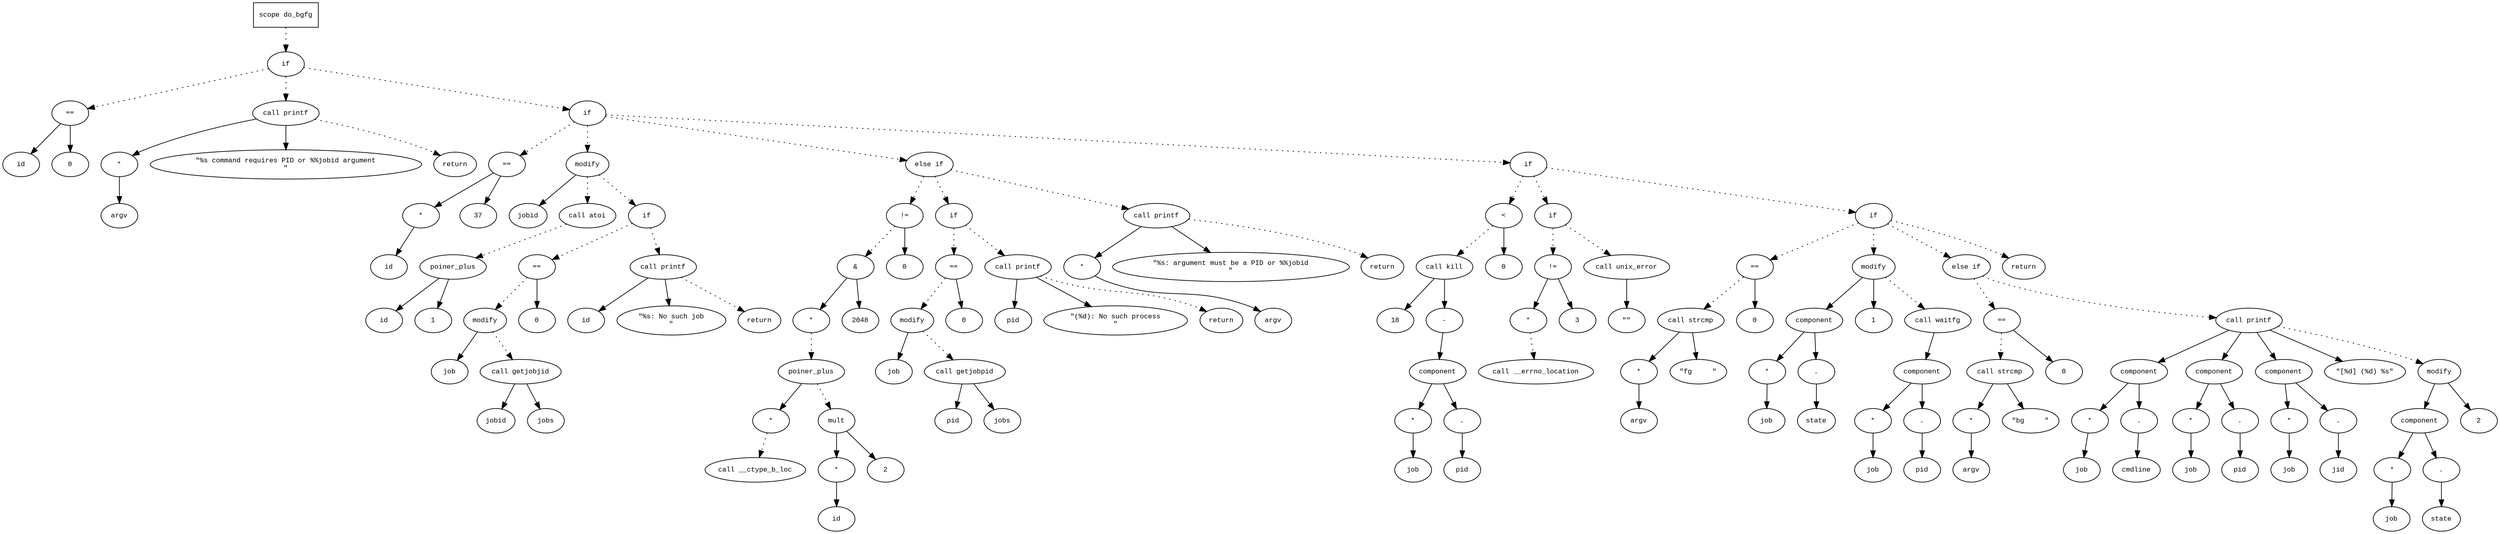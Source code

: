 digraph AST {
  graph [fontname="Times New Roman",fontsize=10];
  node  [fontname="Courier New",fontsize=10];
  edge  [fontname="Times New Roman",fontsize=10];

  node1 [label="scope do_bgfg",shape=box];
  node2 [label="if",shape=ellipse];
  node1 -> node2 [style=dotted];
  node3 [label="==",shape=ellipse];
  node4 [label="id",shape=ellipse];
  node3 -> node4;
  node5 [label="0",shape=ellipse];
  node3 -> node5;
  node2 -> node3 [style=dotted];
  node6 [label="call printf",shape=ellipse];
  node7 [label="*",shape=ellipse];
  node8 [label="argv",shape=ellipse];
  node7 -> node8;
  node6 -> node7;
  node9 [label="\"%s command requires PID or %%jobid argument
\"",shape=ellipse];
  node6 -> node9;
  node2 -> node6 [style=dotted];
  node10 [label="return",shape=ellipse];
  node6 -> node10 [style=dotted];
  node11 [label="if",shape=ellipse];
  node2 -> node11 [style=dotted];
  node12 [label="==",shape=ellipse];
  node13 [label="*",shape=ellipse];
  node14 [label="id",shape=ellipse];
  node13 -> node14;
  node12 -> node13;
  node15 [label="37",shape=ellipse];
  node12 -> node15;
  node11 -> node12 [style=dotted];
  node16 [label="modify",shape=ellipse];
  node17 [label="jobid",shape=ellipse];
  node16 -> node17;
  node18 [label="call atoi",shape=ellipse];
  node19 [label="poiner_plus",shape=ellipse];
  node20 [label="id",shape=ellipse];
  node19 -> node20;
  node21 [label="1",shape=ellipse];
  node19 -> node21;
  node18 -> node19 [style=dotted];
  node16 -> node18 [style=dotted];
  node11 -> node16 [style=dotted];
  node22 [label="if",shape=ellipse];
  node16 -> node22 [style=dotted];
  node23 [label="==",shape=ellipse];
  node24 [label="modify",shape=ellipse];
  node25 [label="job",shape=ellipse];
  node24 -> node25;
  node26 [label="call getjobjid",shape=ellipse];
  node27 [label="jobid",shape=ellipse];
  node26 -> node27;
  node28 [label="jobs",shape=ellipse];
  node26 -> node28;
  node24 -> node26 [style=dotted];
  node23 -> node24 [style=dotted];
  node29 [label="0",shape=ellipse];
  node23 -> node29;
  node22 -> node23 [style=dotted];
  node30 [label="call printf",shape=ellipse];
  node31 [label="id",shape=ellipse];
  node30 -> node31;
  node32 [label="\"%s: No such job
\"",shape=ellipse];
  node30 -> node32;
  node22 -> node30 [style=dotted];
  node33 [label="return",shape=ellipse];
  node30 -> node33 [style=dotted];
  node34 [label="else if",shape=ellipse];
  node11 -> node34 [style=dotted];
  node35 [label="!=",shape=ellipse];
  node36 [label="&",shape=ellipse];
  node37 [label="*",shape=ellipse];
  node38 [label="poiner_plus",shape=ellipse];
  node39 [label="*",shape=ellipse];
  node40 [label="call __ctype_b_loc",shape=ellipse];
  node39 -> node40 [style=dotted];
  node38 -> node39;
  node41 [label="mult",shape=ellipse];
  node42 [label="*",shape=ellipse];
  node43 [label="id",shape=ellipse];
  node42 -> node43;
  node41 -> node42;
  node44 [label="2",shape=ellipse];
  node41 -> node44;
  node38 -> node41 [style=dotted];
  node37 -> node38 [style=dotted];
  node36 -> node37;
  node45 [label="2048",shape=ellipse];
  node36 -> node45;
  node35 -> node36 [style=dotted];
  node46 [label="0",shape=ellipse];
  node35 -> node46;
  node34 -> node35 [style=dotted];
  node47 [label="if",shape=ellipse];
  node34 -> node47 [style=dotted];
  node48 [label="==",shape=ellipse];
  node49 [label="modify",shape=ellipse];
  node50 [label="job",shape=ellipse];
  node49 -> node50;
  node51 [label="call getjobpid",shape=ellipse];
  node52 [label="pid",shape=ellipse];
  node51 -> node52;
  node53 [label="jobs",shape=ellipse];
  node51 -> node53;
  node49 -> node51 [style=dotted];
  node48 -> node49 [style=dotted];
  node54 [label="0",shape=ellipse];
  node48 -> node54;
  node47 -> node48 [style=dotted];
  node55 [label="call printf",shape=ellipse];
  node56 [label="pid",shape=ellipse];
  node55 -> node56;
  node57 [label="\"(%d): No such process
\"",shape=ellipse];
  node55 -> node57;
  node47 -> node55 [style=dotted];
  node58 [label="return",shape=ellipse];
  node55 -> node58 [style=dotted];
  node59 [label="call printf",shape=ellipse];
  node60 [label="*",shape=ellipse];
  node61 [label="argv",shape=ellipse];
  node60 -> node61;
  node59 -> node60;
  node62 [label="\"%s: argument must be a PID or %%jobid
\"",shape=ellipse];
  node59 -> node62;
  node34 -> node59 [style=dotted];
  node63 [label="return",shape=ellipse];
  node59 -> node63 [style=dotted];
  node64 [label="if",shape=ellipse];
  node11 -> node64 [style=dotted];
  node65 [label="<",shape=ellipse];
  node66 [label="call kill",shape=ellipse];
  node67 [label="18",shape=ellipse];
  node66 -> node67;
  node68 [label="-",shape=ellipse];
  node69 [label="component",shape=ellipse];
  node68 -> node69;
  node70 [label="*",shape=ellipse];
  node71 [label="job",shape=ellipse];
  node70 -> node71;
  node69 -> node70;
  node72 [label=".",shape=ellipse];
  node69 -> node72;
  node73 [label="pid",shape=ellipse];
  node72 -> node73;
  node66 -> node68;
  node65 -> node66 [style=dotted];
  node74 [label="0",shape=ellipse];
  node65 -> node74;
  node64 -> node65 [style=dotted];
  node75 [label="if",shape=ellipse];
  node64 -> node75 [style=dotted];
  node76 [label="!=",shape=ellipse];
  node77 [label="*",shape=ellipse];
  node78 [label="call __errno_location",shape=ellipse];
  node77 -> node78 [style=dotted];
  node76 -> node77;
  node79 [label="3",shape=ellipse];
  node76 -> node79;
  node75 -> node76 [style=dotted];
  node80 [label="call unix_error",shape=ellipse];
  node81 [label="\"\"",shape=ellipse];
  node80 -> node81;
  node75 -> node80 [style=dotted];
  node82 [label="if",shape=ellipse];
  node64 -> node82 [style=dotted];
  node83 [label="==",shape=ellipse];
  node84 [label="call strcmp",shape=ellipse];
  node85 [label="*",shape=ellipse];
  node86 [label="argv",shape=ellipse];
  node85 -> node86;
  node84 -> node85;
  node87 [label="\"fg     \"",shape=ellipse];
  node84 -> node87;
  node83 -> node84 [style=dotted];
  node88 [label="0",shape=ellipse];
  node83 -> node88;
  node82 -> node83 [style=dotted];
  node89 [label="modify",shape=ellipse];
  node90 [label="component",shape=ellipse];
  node89 -> node90;
  node91 [label="*",shape=ellipse];
  node92 [label="job",shape=ellipse];
  node91 -> node92;
  node90 -> node91;
  node93 [label=".",shape=ellipse];
  node90 -> node93;
  node94 [label="state",shape=ellipse];
  node93 -> node94;
  node95 [label="1",shape=ellipse];
  node89 -> node95;
  node82 -> node89 [style=dotted];
  node96 [label="call waitfg",shape=ellipse];
  node97 [label="component",shape=ellipse];
  node96 -> node97;
  node98 [label="*",shape=ellipse];
  node99 [label="job",shape=ellipse];
  node98 -> node99;
  node97 -> node98;
  node100 [label=".",shape=ellipse];
  node97 -> node100;
  node101 [label="pid",shape=ellipse];
  node100 -> node101;
  node89 -> node96 [style=dotted];
  node102 [label="else if",shape=ellipse];
  node82 -> node102 [style=dotted];
  node103 [label="==",shape=ellipse];
  node104 [label="call strcmp",shape=ellipse];
  node105 [label="*",shape=ellipse];
  node106 [label="argv",shape=ellipse];
  node105 -> node106;
  node104 -> node105;
  node107 [label="\"bg     \"",shape=ellipse];
  node104 -> node107;
  node103 -> node104 [style=dotted];
  node108 [label="0",shape=ellipse];
  node103 -> node108;
  node102 -> node103 [style=dotted];
  node109 [label="call printf",shape=ellipse];
  node110 [label="component",shape=ellipse];
  node109 -> node110;
  node111 [label="*",shape=ellipse];
  node112 [label="job",shape=ellipse];
  node111 -> node112;
  node110 -> node111;
  node113 [label=".",shape=ellipse];
  node110 -> node113;
  node114 [label="cmdline",shape=ellipse];
  node113 -> node114;
  node115 [label="component",shape=ellipse];
  node109 -> node115;
  node116 [label="*",shape=ellipse];
  node117 [label="job",shape=ellipse];
  node116 -> node117;
  node115 -> node116;
  node118 [label=".",shape=ellipse];
  node115 -> node118;
  node119 [label="pid",shape=ellipse];
  node118 -> node119;
  node120 [label="component",shape=ellipse];
  node109 -> node120;
  node121 [label="*",shape=ellipse];
  node122 [label="job",shape=ellipse];
  node121 -> node122;
  node120 -> node121;
  node123 [label=".",shape=ellipse];
  node120 -> node123;
  node124 [label="jid",shape=ellipse];
  node123 -> node124;
  node125 [label="\"[%d] (%d) %s\"",shape=ellipse];
  node109 -> node125;
  node102 -> node109 [style=dotted];
  node126 [label="modify",shape=ellipse];
  node127 [label="component",shape=ellipse];
  node126 -> node127;
  node128 [label="*",shape=ellipse];
  node129 [label="job",shape=ellipse];
  node128 -> node129;
  node127 -> node128;
  node130 [label=".",shape=ellipse];
  node127 -> node130;
  node131 [label="state",shape=ellipse];
  node130 -> node131;
  node132 [label="2",shape=ellipse];
  node126 -> node132;
  node109 -> node126 [style=dotted];
  node133 [label="return",shape=ellipse];
  node82 -> node133 [style=dotted];
} 